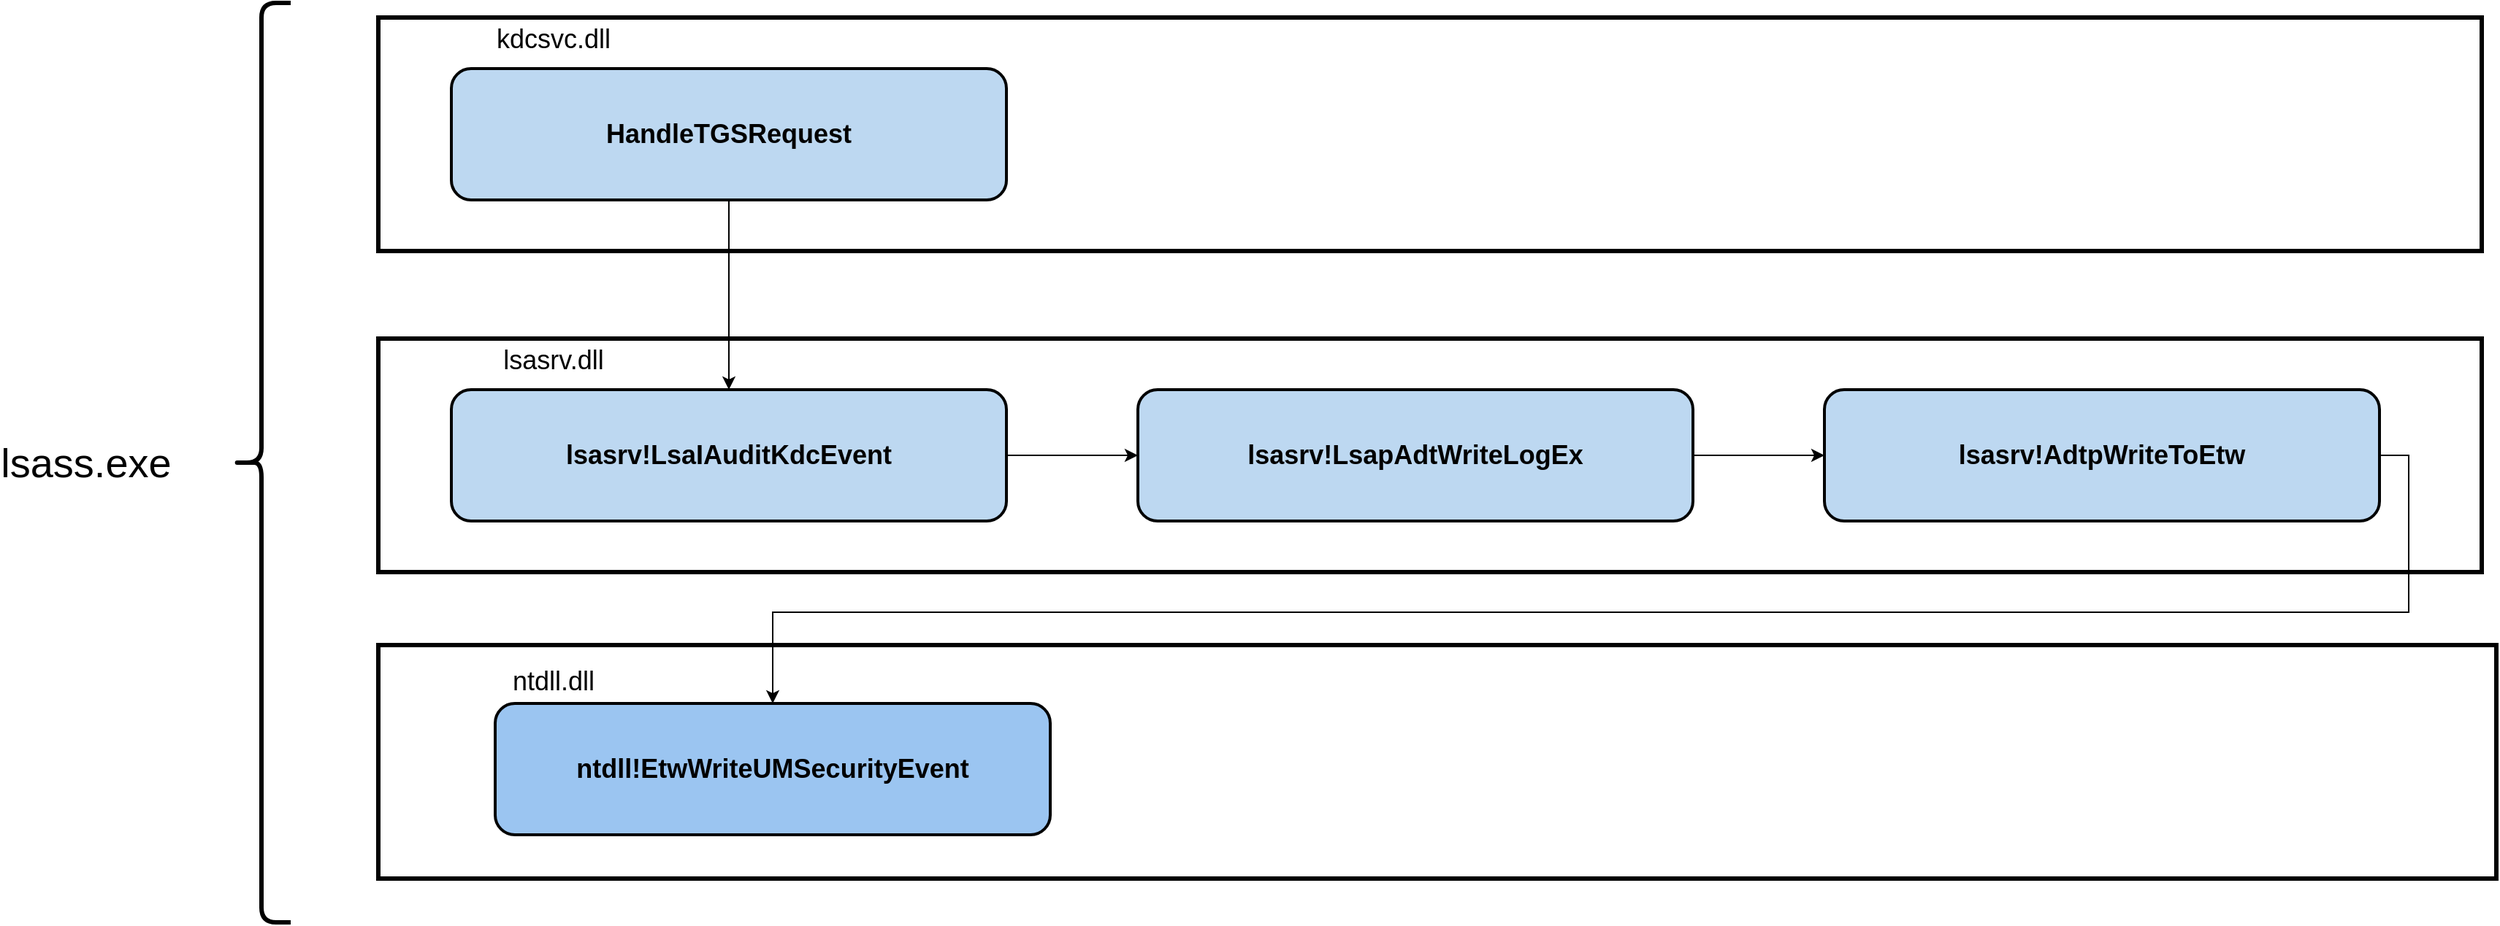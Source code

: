<mxfile version="20.4.2" type="google"><diagram id="3YXEGGmyZuVk6nLHQmub" name="Page-1"><mxGraphModel grid="1" page="1" gridSize="10" guides="1" tooltips="1" connect="1" arrows="1" fold="1" pageScale="1" pageWidth="850" pageHeight="1100" math="0" shadow="0"><root><mxCell id="0"/><mxCell id="1" parent="0"/><mxCell id="fMFRNwLEMX4E1OVf4NSn-1" value="" style="rounded=0;whiteSpace=wrap;html=1;fontSize=20;strokeWidth=3;" vertex="1" parent="1"><mxGeometry x="790" y="1770" width="1450" height="160" as="geometry"/></mxCell><mxCell id="fMFRNwLEMX4E1OVf4NSn-2" value="" style="rounded=0;whiteSpace=wrap;html=1;fontSize=20;strokeWidth=3;" vertex="1" parent="1"><mxGeometry x="790" y="1560" width="1440" height="160" as="geometry"/></mxCell><mxCell id="fMFRNwLEMX4E1OVf4NSn-3" value="&lt;span style=&quot;font-size: 28px;&quot;&gt;lsass.exe&lt;/span&gt;" style="text;html=1;strokeColor=none;fillColor=none;align=center;verticalAlign=middle;whiteSpace=wrap;rounded=0;" vertex="1" parent="1"><mxGeometry x="560" y="1630" width="60" height="30" as="geometry"/></mxCell><mxCell id="fMFRNwLEMX4E1OVf4NSn-4" value="" style="shape=curlyBracket;whiteSpace=wrap;html=1;rounded=1;fontSize=20;strokeWidth=3;" vertex="1" parent="1"><mxGeometry x="690" y="1330" width="40" height="630" as="geometry"/></mxCell><mxCell id="fMFRNwLEMX4E1OVf4NSn-5" value="&lt;font style=&quot;font-size: 18px;&quot;&gt;lsasrv.dll&lt;/font&gt;" style="text;html=1;strokeColor=none;fillColor=none;align=center;verticalAlign=middle;whiteSpace=wrap;rounded=0;" vertex="1" parent="1"><mxGeometry x="880" y="1560" width="60" height="30" as="geometry"/></mxCell><mxCell id="fMFRNwLEMX4E1OVf4NSn-6" style="edgeStyle=orthogonalEdgeStyle;rounded=0;orthogonalLoop=1;jettySize=auto;html=1;exitX=1;exitY=0.5;exitDx=0;exitDy=0;entryX=0.5;entryY=0;entryDx=0;entryDy=0;" edge="1" parent="1" source="fMFRNwLEMX4E1OVf4NSn-7" target="fMFRNwLEMX4E1OVf4NSn-13"><mxGeometry relative="1" as="geometry"/></mxCell><mxCell id="fMFRNwLEMX4E1OVf4NSn-7" value="&lt;b&gt;lsasrv!AdtpWriteToEtw&lt;/b&gt;" style="rounded=1;whiteSpace=wrap;html=1;fontSize=18;strokeWidth=2;fillColor=#BDD8F1;" vertex="1" parent="1"><mxGeometry x="1780" y="1595" width="380" height="90" as="geometry"/></mxCell><mxCell id="fMFRNwLEMX4E1OVf4NSn-8" style="edgeStyle=none;rounded=0;orthogonalLoop=1;jettySize=auto;html=1;exitX=1;exitY=0.5;exitDx=0;exitDy=0;entryX=0;entryY=0.5;entryDx=0;entryDy=0;" edge="1" parent="1" source="fMFRNwLEMX4E1OVf4NSn-9" target="fMFRNwLEMX4E1OVf4NSn-7"><mxGeometry relative="1" as="geometry"/></mxCell><mxCell id="fMFRNwLEMX4E1OVf4NSn-9" value="&lt;b&gt;lsasrv!LsapAdtWriteLogEx&lt;/b&gt;" style="rounded=1;whiteSpace=wrap;html=1;fontSize=18;strokeWidth=2;fillColor=#BDD8F1;" vertex="1" parent="1"><mxGeometry x="1310" y="1595" width="380" height="90" as="geometry"/></mxCell><mxCell id="fMFRNwLEMX4E1OVf4NSn-10" style="rounded=0;orthogonalLoop=1;jettySize=auto;html=1;exitX=1;exitY=0.5;exitDx=0;exitDy=0;entryX=0;entryY=0.5;entryDx=0;entryDy=0;" edge="1" parent="1" source="fMFRNwLEMX4E1OVf4NSn-11" target="fMFRNwLEMX4E1OVf4NSn-9"><mxGeometry relative="1" as="geometry"/></mxCell><mxCell id="fMFRNwLEMX4E1OVf4NSn-11" value="&lt;b&gt;lsasrv!LsaIAuditKdcEvent&lt;/b&gt;" style="rounded=1;whiteSpace=wrap;html=1;fontSize=18;strokeWidth=2;fillColor=#BDD8F1;" vertex="1" parent="1"><mxGeometry x="840" y="1595" width="380" height="90" as="geometry"/></mxCell><mxCell id="fMFRNwLEMX4E1OVf4NSn-12" value="&lt;font style=&quot;font-size: 18px;&quot;&gt;ntdll.dll&lt;/font&gt;" style="text;html=1;strokeColor=none;fillColor=none;align=center;verticalAlign=middle;whiteSpace=wrap;rounded=0;" vertex="1" parent="1"><mxGeometry x="880" y="1780" width="60" height="30" as="geometry"/></mxCell><mxCell id="fMFRNwLEMX4E1OVf4NSn-13" value="&lt;b&gt;ntdll!EtwWriteUMSecurityEvent&lt;/b&gt;" style="rounded=1;whiteSpace=wrap;html=1;fontSize=18;strokeWidth=2;fillColor=#9BC5F1;" vertex="1" parent="1"><mxGeometry x="870" y="1810" width="380" height="90" as="geometry"/></mxCell><mxCell id="fMFRNwLEMX4E1OVf4NSn-14" value="" style="rounded=0;whiteSpace=wrap;html=1;fontSize=20;strokeWidth=3;" vertex="1" parent="1"><mxGeometry x="790" y="1340" width="1440" height="160" as="geometry"/></mxCell><mxCell id="fMFRNwLEMX4E1OVf4NSn-15" value="&lt;font style=&quot;font-size: 18px;&quot;&gt;kdcsvc.dll&lt;/font&gt;" style="text;html=1;strokeColor=none;fillColor=none;align=center;verticalAlign=middle;whiteSpace=wrap;rounded=0;" vertex="1" parent="1"><mxGeometry x="880" y="1340" width="60" height="30" as="geometry"/></mxCell><mxCell id="fMFRNwLEMX4E1OVf4NSn-22" style="edgeStyle=orthogonalEdgeStyle;rounded=0;orthogonalLoop=1;jettySize=auto;html=1;entryX=0.5;entryY=0;entryDx=0;entryDy=0;" edge="1" parent="1" source="fMFRNwLEMX4E1OVf4NSn-17" target="fMFRNwLEMX4E1OVf4NSn-11"><mxGeometry relative="1" as="geometry"/></mxCell><mxCell id="fMFRNwLEMX4E1OVf4NSn-17" value="&lt;b&gt;HandleTGSRequest&lt;/b&gt;" style="rounded=1;whiteSpace=wrap;html=1;fontSize=18;strokeWidth=2;fillColor=#BDD8F1;" vertex="1" parent="1"><mxGeometry x="840" y="1375" width="380" height="90" as="geometry"/></mxCell></root></mxGraphModel></diagram></mxfile>